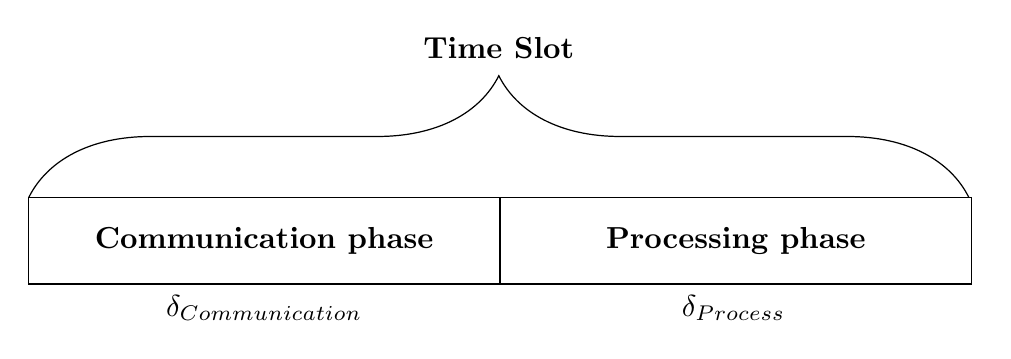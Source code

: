 \resizebox{1\textwidth}{!}{%
\begin{tikzpicture}[scale=\textwidth]
\node[draw, align = center, 
		minimum width=0.45\textwidth, 
		minimum height=10mm,
		label=below:$\delta_{Communication}$] 
	(communicating) at (0,0)
	{\textbf{Communication phase}};
\node[draw, right = 0cm of communicating,
		minimum width=0.45\textwidth, 
		minimum height=10mm,
		label=below:$\delta_{Process}$]
	(processing)
	{\textbf{Processing phase}};

\draw [decoration={brace, amplitude=+40pt}, decorate]
    (communicating.north west) -- (processing.north east) node [black,midway,above=+42pt] 
    {\textbf{Time Slot}};	
\end{tikzpicture}
}%